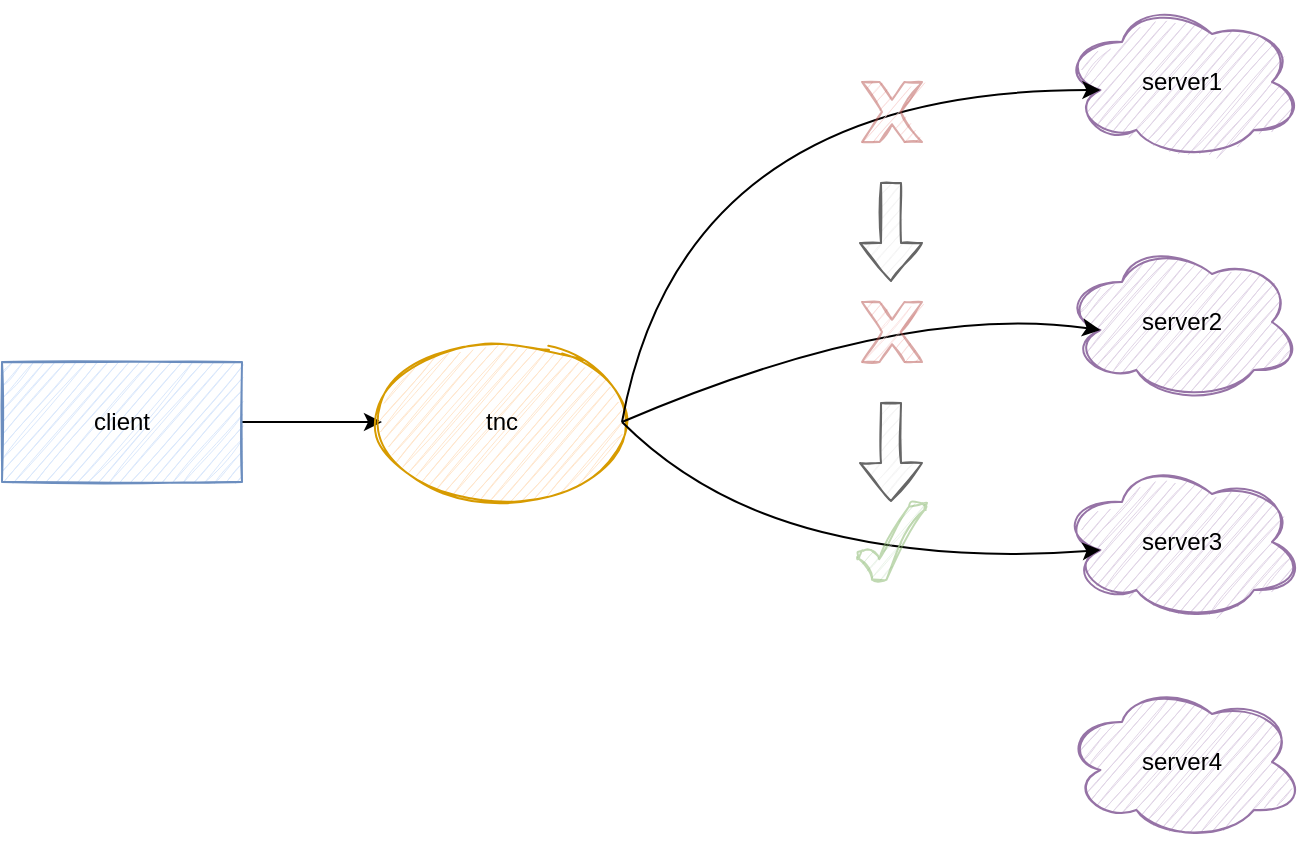 <mxfile version="14.6.13" type="github">
  <diagram id="ceBjnJbVh1Aek3-lfcm4" name="Page-1">
    <mxGraphModel dx="1034" dy="688" grid="1" gridSize="10" guides="1" tooltips="1" connect="1" arrows="1" fold="1" page="1" pageScale="1" pageWidth="827" pageHeight="1169" math="0" shadow="0">
      <root>
        <mxCell id="0" />
        <mxCell id="1" parent="0" />
        <mxCell id="3qK-AXKtgEHq6JbBa0pC-3" style="edgeStyle=orthogonalEdgeStyle;rounded=0;orthogonalLoop=1;jettySize=auto;html=1;exitX=1;exitY=0.5;exitDx=0;exitDy=0;" parent="1" source="3qK-AXKtgEHq6JbBa0pC-4" target="3qK-AXKtgEHq6JbBa0pC-6" edge="1">
          <mxGeometry relative="1" as="geometry" />
        </mxCell>
        <mxCell id="3qK-AXKtgEHq6JbBa0pC-4" value="client" style="rounded=0;whiteSpace=wrap;html=1;sketch=1;fillColor=#dae8fc;strokeColor=#6c8ebf;shadow=0;glass=0;" parent="1" vertex="1">
          <mxGeometry x="70" y="440" width="120" height="60" as="geometry" />
        </mxCell>
        <mxCell id="3qK-AXKtgEHq6JbBa0pC-6" value="tnc" style="ellipse;whiteSpace=wrap;html=1;rounded=0;shadow=0;glass=0;sketch=1;fillColor=#ffe6cc;strokeColor=#d79b00;" parent="1" vertex="1">
          <mxGeometry x="260" y="430" width="120" height="80" as="geometry" />
        </mxCell>
        <mxCell id="3qK-AXKtgEHq6JbBa0pC-7" value="server2" style="ellipse;shape=cloud;whiteSpace=wrap;html=1;rounded=0;shadow=0;glass=0;sketch=1;fillColor=#e1d5e7;strokeColor=#9673a6;" parent="1" vertex="1">
          <mxGeometry x="600" y="380" width="120" height="80" as="geometry" />
        </mxCell>
        <mxCell id="UfnGIJH9mJiDoNbVRN8_-1" value="server1" style="ellipse;shape=cloud;whiteSpace=wrap;html=1;rounded=0;shadow=0;glass=0;sketch=1;fillColor=#e1d5e7;strokeColor=#9673a6;" vertex="1" parent="1">
          <mxGeometry x="600" y="260" width="120" height="80" as="geometry" />
        </mxCell>
        <mxCell id="UfnGIJH9mJiDoNbVRN8_-2" value="server3" style="ellipse;shape=cloud;whiteSpace=wrap;html=1;rounded=0;shadow=0;glass=0;sketch=1;fillColor=#e1d5e7;strokeColor=#9673a6;" vertex="1" parent="1">
          <mxGeometry x="600" y="490" width="120" height="80" as="geometry" />
        </mxCell>
        <mxCell id="UfnGIJH9mJiDoNbVRN8_-3" value="server4" style="ellipse;shape=cloud;whiteSpace=wrap;html=1;rounded=0;shadow=0;glass=0;sketch=1;fillColor=#e1d5e7;strokeColor=#9673a6;" vertex="1" parent="1">
          <mxGeometry x="600" y="600" width="120" height="80" as="geometry" />
        </mxCell>
        <mxCell id="UfnGIJH9mJiDoNbVRN8_-6" value="" style="curved=1;endArrow=classic;html=1;fontFamily=Comic Sans MS;entryX=0.16;entryY=0.55;entryDx=0;entryDy=0;entryPerimeter=0;exitX=1;exitY=0.5;exitDx=0;exitDy=0;sketch=0;" edge="1" parent="1" source="3qK-AXKtgEHq6JbBa0pC-6" target="UfnGIJH9mJiDoNbVRN8_-1">
          <mxGeometry width="50" height="50" relative="1" as="geometry">
            <mxPoint x="440" y="370" as="sourcePoint" />
            <mxPoint x="490" y="320" as="targetPoint" />
            <Array as="points">
              <mxPoint x="410" y="304" />
            </Array>
          </mxGeometry>
        </mxCell>
        <mxCell id="UfnGIJH9mJiDoNbVRN8_-8" value="" style="curved=1;endArrow=classic;html=1;fontFamily=Comic Sans MS;entryX=0.16;entryY=0.55;entryDx=0;entryDy=0;entryPerimeter=0;exitX=1;exitY=0.5;exitDx=0;exitDy=0;sketch=0;" edge="1" parent="1" source="3qK-AXKtgEHq6JbBa0pC-6" target="3qK-AXKtgEHq6JbBa0pC-7">
          <mxGeometry width="50" height="50" relative="1" as="geometry">
            <mxPoint x="480" y="490" as="sourcePoint" />
            <mxPoint x="530" y="440" as="targetPoint" />
            <Array as="points">
              <mxPoint x="520" y="410" />
            </Array>
          </mxGeometry>
        </mxCell>
        <mxCell id="UfnGIJH9mJiDoNbVRN8_-9" value="" style="curved=1;endArrow=classic;html=1;fontFamily=Comic Sans MS;entryX=0.16;entryY=0.55;entryDx=0;entryDy=0;entryPerimeter=0;sketch=0;" edge="1" parent="1" target="UfnGIJH9mJiDoNbVRN8_-2">
          <mxGeometry width="50" height="50" relative="1" as="geometry">
            <mxPoint x="380" y="470" as="sourcePoint" />
            <mxPoint x="510" y="510" as="targetPoint" />
            <Array as="points">
              <mxPoint x="420" y="510" />
              <mxPoint x="540" y="540" />
            </Array>
          </mxGeometry>
        </mxCell>
        <mxCell id="UfnGIJH9mJiDoNbVRN8_-10" value="" style="verticalLabelPosition=bottom;verticalAlign=top;html=1;shape=mxgraph.basic.x;sketch=1;fontFamily=Comic Sans MS;fillColor=#f8cecc;opacity=50;strokeColor=#b85450;" vertex="1" parent="1">
          <mxGeometry x="500" y="300" width="30" height="30" as="geometry" />
        </mxCell>
        <mxCell id="UfnGIJH9mJiDoNbVRN8_-11" value="" style="verticalLabelPosition=bottom;verticalAlign=top;html=1;shape=mxgraph.basic.x;sketch=1;fontFamily=Comic Sans MS;fillColor=#f8cecc;opacity=50;strokeColor=#b85450;" vertex="1" parent="1">
          <mxGeometry x="500" y="410" width="30" height="30" as="geometry" />
        </mxCell>
        <mxCell id="UfnGIJH9mJiDoNbVRN8_-12" value="" style="verticalLabelPosition=bottom;verticalAlign=top;html=1;shape=mxgraph.basic.tick;sketch=1;fontFamily=Comic Sans MS;fillColor=#d5e8d4;opacity=50;strokeColor=#82b366;" vertex="1" parent="1">
          <mxGeometry x="498" y="510" width="34" height="40" as="geometry" />
        </mxCell>
        <mxCell id="UfnGIJH9mJiDoNbVRN8_-13" value="" style="shape=flexArrow;endArrow=classic;html=1;fontFamily=Comic Sans MS;sketch=1;fillColor=#f5f5f5;strokeColor=#666666;" edge="1" parent="1">
          <mxGeometry width="50" height="50" relative="1" as="geometry">
            <mxPoint x="514.5" y="350" as="sourcePoint" />
            <mxPoint x="514.5" y="400" as="targetPoint" />
          </mxGeometry>
        </mxCell>
        <mxCell id="UfnGIJH9mJiDoNbVRN8_-14" value="" style="shape=flexArrow;endArrow=classic;html=1;fontFamily=Comic Sans MS;sketch=1;fillColor=#f5f5f5;strokeColor=#666666;" edge="1" parent="1">
          <mxGeometry width="50" height="50" relative="1" as="geometry">
            <mxPoint x="514.5" y="460" as="sourcePoint" />
            <mxPoint x="514.5" y="510" as="targetPoint" />
          </mxGeometry>
        </mxCell>
      </root>
    </mxGraphModel>
  </diagram>
</mxfile>
